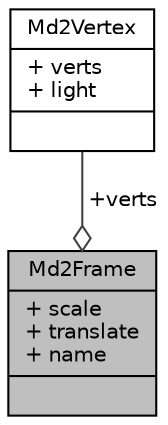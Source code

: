 digraph "Md2Frame"
{
 // LATEX_PDF_SIZE
  edge [fontname="Helvetica",fontsize="10",labelfontname="Helvetica",labelfontsize="10"];
  node [fontname="Helvetica",fontsize="10",shape=record];
  Node1 [label="{Md2Frame\n|+ scale\l+ translate\l+ name\l|}",height=0.2,width=0.4,color="black", fillcolor="grey75", style="filled", fontcolor="black",tooltip=" "];
  Node2 -> Node1 [color="grey25",fontsize="10",style="solid",label=" +verts" ,arrowhead="odiamond",fontname="Helvetica"];
  Node2 [label="{Md2Vertex\n|+ verts\l+ light\l|}",height=0.2,width=0.4,color="black", fillcolor="white", style="filled",URL="$struct_md2_vertex.html",tooltip=" "];
}
